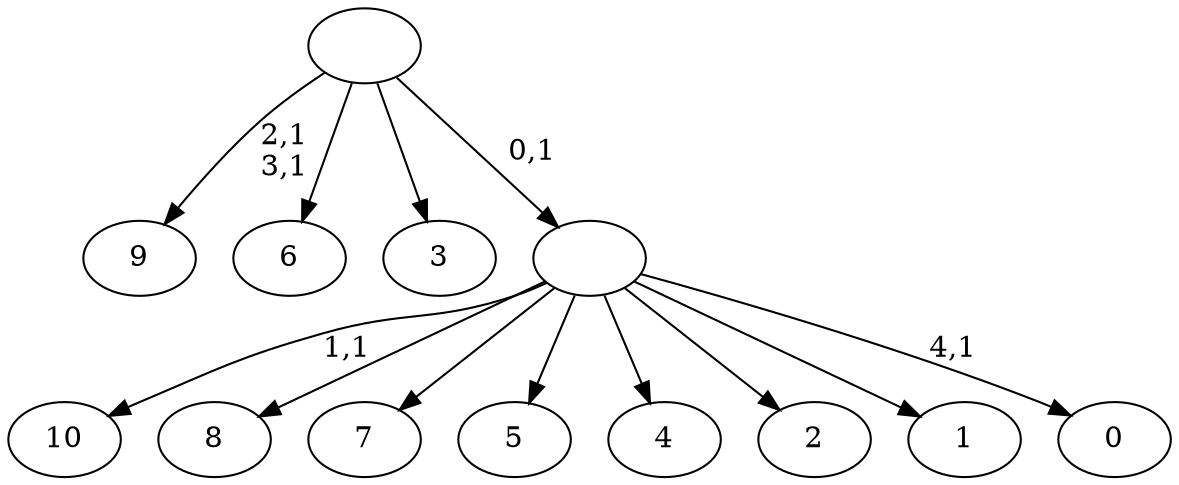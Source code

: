 digraph T {
	16 [label="10"]
	14 [label="9"]
	11 [label="8"]
	10 [label="7"]
	9 [label="6"]
	8 [label="5"]
	7 [label="4"]
	6 [label="3"]
	5 [label="2"]
	4 [label="1"]
	3 [label="0"]
	1 [label=""]
	0 [label=""]
	1 -> 3 [label="4,1"]
	1 -> 16 [label="1,1"]
	1 -> 11 [label=""]
	1 -> 10 [label=""]
	1 -> 8 [label=""]
	1 -> 7 [label=""]
	1 -> 5 [label=""]
	1 -> 4 [label=""]
	0 -> 14 [label="2,1\n3,1"]
	0 -> 9 [label=""]
	0 -> 6 [label=""]
	0 -> 1 [label="0,1"]
}
